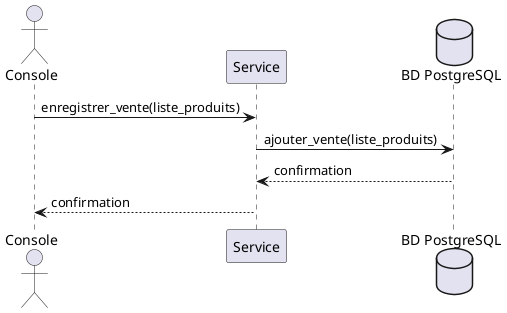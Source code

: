 @startuml Enregistrer une vente
actor Console
participant Service
database "BD PostgreSQL" as DB

Console -> Service : enregistrer_vente(liste_produits)
Service -> DB : ajouter_vente(liste_produits)
DB --> Service : confirmation
Service --> Console : confirmation
@enduml
